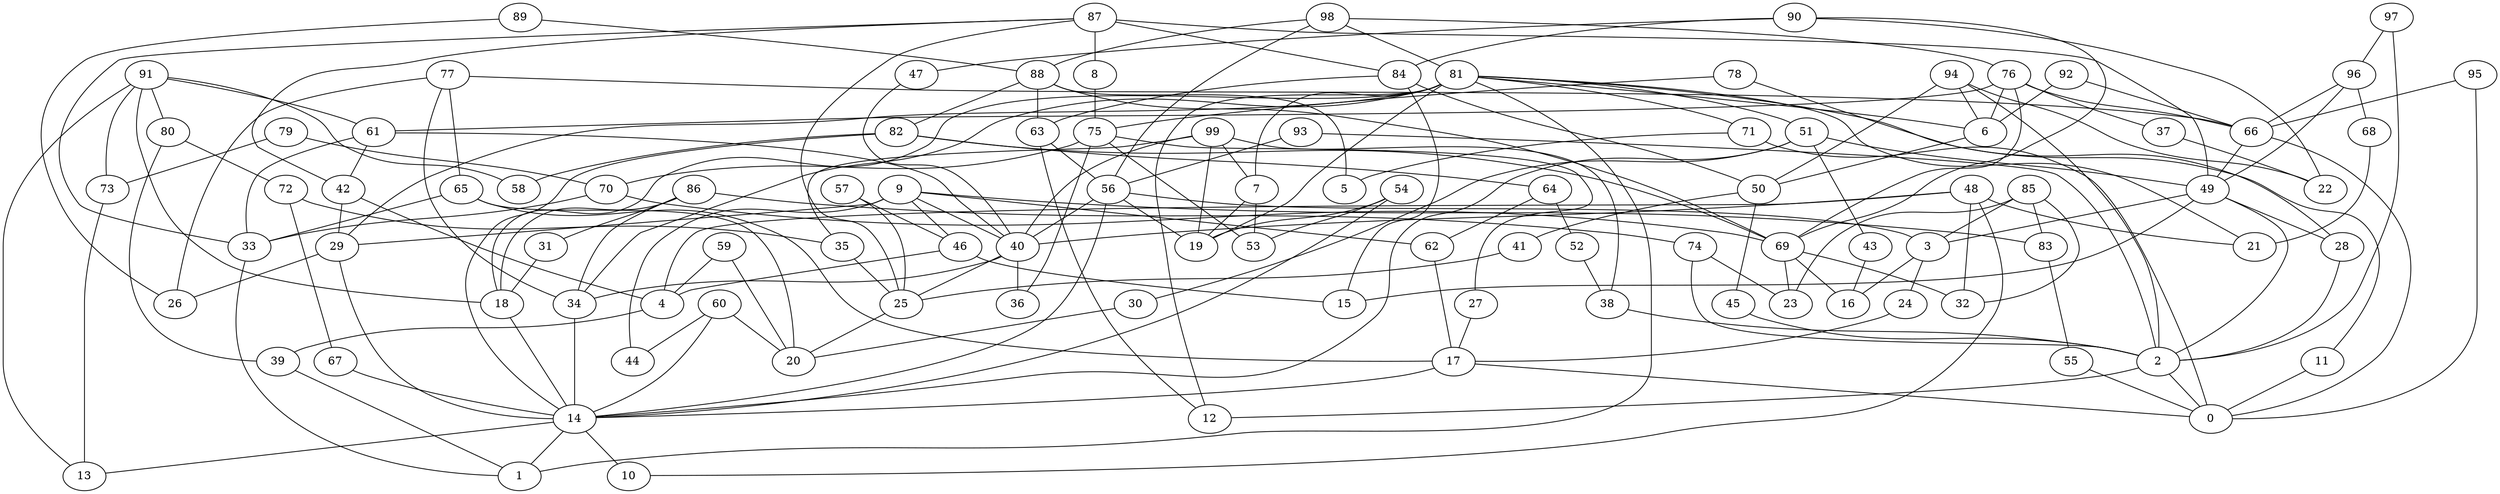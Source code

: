 digraph GG_graph {

subgraph G_graph {
edge [color = black]
"92" -> "66" [dir = none]
"92" -> "6" [dir = none]
"88" -> "5" [dir = none]
"88" -> "63" [dir = none]
"88" -> "82" [dir = none]
"88" -> "69" [dir = none]
"98" -> "56" [dir = none]
"98" -> "81" [dir = none]
"98" -> "88" [dir = none]
"98" -> "76" [dir = none]
"90" -> "22" [dir = none]
"90" -> "47" [dir = none]
"90" -> "69" [dir = none]
"90" -> "84" [dir = none]
"11" -> "0" [dir = none]
"93" -> "56" [dir = none]
"93" -> "2" [dir = none]
"91" -> "73" [dir = none]
"91" -> "13" [dir = none]
"91" -> "80" [dir = none]
"91" -> "61" [dir = none]
"91" -> "18" [dir = none]
"91" -> "58" [dir = none]
"76" -> "37" [dir = none]
"76" -> "69" [dir = none]
"76" -> "6" [dir = none]
"76" -> "66" [dir = none]
"76" -> "61" [dir = none]
"82" -> "69" [dir = none]
"82" -> "14" [dir = none]
"82" -> "58" [dir = none]
"82" -> "64" [dir = none]
"64" -> "52" [dir = none]
"64" -> "62" [dir = none]
"18" -> "14" [dir = none]
"84" -> "63" [dir = none]
"84" -> "15" [dir = none]
"84" -> "50" [dir = none]
"30" -> "20" [dir = none]
"39" -> "1" [dir = none]
"80" -> "72" [dir = none]
"80" -> "39" [dir = none]
"51" -> "30" [dir = none]
"51" -> "14" [dir = none]
"51" -> "49" [dir = none]
"51" -> "43" [dir = none]
"49" -> "28" [dir = none]
"49" -> "2" [dir = none]
"49" -> "15" [dir = none]
"49" -> "3" [dir = none]
"14" -> "1" [dir = none]
"14" -> "10" [dir = none]
"14" -> "13" [dir = none]
"34" -> "14" [dir = none]
"77" -> "66" [dir = none]
"77" -> "34" [dir = none]
"77" -> "26" [dir = none]
"77" -> "65" [dir = none]
"2" -> "12" [dir = none]
"2" -> "0" [dir = none]
"52" -> "38" [dir = none]
"63" -> "12" [dir = none]
"63" -> "56" [dir = none]
"89" -> "88" [dir = none]
"89" -> "26" [dir = none]
"71" -> "0" [dir = none]
"71" -> "5" [dir = none]
"29" -> "26" [dir = none]
"29" -> "14" [dir = none]
"99" -> "38" [dir = none]
"99" -> "40" [dir = none]
"99" -> "7" [dir = none]
"99" -> "19" [dir = none]
"99" -> "35" [dir = none]
"56" -> "3" [dir = none]
"56" -> "14" [dir = none]
"56" -> "40" [dir = none]
"56" -> "19" [dir = none]
"79" -> "70" [dir = none]
"79" -> "73" [dir = none]
"17" -> "0" [dir = none]
"17" -> "14" [dir = none]
"40" -> "36" [dir = none]
"40" -> "25" [dir = none]
"40" -> "34" [dir = none]
"28" -> "2" [dir = none]
"41" -> "25" [dir = none]
"78" -> "75" [dir = none]
"78" -> "28" [dir = none]
"25" -> "20" [dir = none]
"72" -> "67" [dir = none]
"72" -> "35" [dir = none]
"7" -> "19" [dir = none]
"7" -> "53" [dir = none]
"65" -> "33" [dir = none]
"65" -> "20" [dir = none]
"65" -> "17" [dir = none]
"87" -> "84" [dir = none]
"87" -> "49" [dir = none]
"87" -> "42" [dir = none]
"87" -> "8" [dir = none]
"87" -> "33" [dir = none]
"87" -> "25" [dir = none]
"27" -> "17" [dir = none]
"97" -> "2" [dir = none]
"97" -> "96" [dir = none]
"73" -> "13" [dir = none]
"75" -> "70" [dir = none]
"75" -> "53" [dir = none]
"75" -> "27" [dir = none]
"75" -> "36" [dir = none]
"35" -> "25" [dir = none]
"8" -> "75" [dir = none]
"83" -> "55" [dir = none]
"74" -> "2" [dir = none]
"74" -> "23" [dir = none]
"59" -> "20" [dir = none]
"59" -> "4" [dir = none]
"67" -> "14" [dir = none]
"50" -> "45" [dir = none]
"50" -> "41" [dir = none]
"47" -> "40" [dir = none]
"43" -> "16" [dir = none]
"96" -> "68" [dir = none]
"96" -> "66" [dir = none]
"96" -> "49" [dir = none]
"94" -> "50" [dir = none]
"94" -> "2" [dir = none]
"94" -> "6" [dir = none]
"94" -> "22" [dir = none]
"24" -> "17" [dir = none]
"85" -> "23" [dir = none]
"85" -> "3" [dir = none]
"85" -> "83" [dir = none]
"85" -> "32" [dir = none]
"37" -> "22" [dir = none]
"46" -> "15" [dir = none]
"46" -> "4" [dir = none]
"45" -> "2" [dir = none]
"31" -> "18" [dir = none]
"57" -> "25" [dir = none]
"57" -> "46" [dir = none]
"4" -> "39" [dir = none]
"6" -> "50" [dir = none]
"33" -> "1" [dir = none]
"70" -> "69" [dir = none]
"70" -> "33" [dir = none]
"66" -> "49" [dir = none]
"66" -> "0" [dir = none]
"69" -> "32" [dir = none]
"69" -> "23" [dir = none]
"69" -> "16" [dir = none]
"95" -> "66" [dir = none]
"95" -> "0" [dir = none]
"81" -> "29" [dir = none]
"81" -> "7" [dir = none]
"81" -> "6" [dir = none]
"81" -> "51" [dir = none]
"81" -> "1" [dir = none]
"81" -> "18" [dir = none]
"81" -> "34" [dir = none]
"81" -> "19" [dir = none]
"81" -> "11" [dir = none]
"81" -> "21" [dir = none]
"81" -> "71" [dir = none]
"81" -> "12" [dir = none]
"60" -> "14" [dir = none]
"60" -> "20" [dir = none]
"60" -> "44" [dir = none]
"86" -> "31" [dir = none]
"86" -> "74" [dir = none]
"86" -> "34" [dir = none]
"86" -> "18" [dir = none]
"68" -> "21" [dir = none]
"54" -> "53" [dir = none]
"54" -> "14" [dir = none]
"54" -> "19" [dir = none]
"9" -> "83" [dir = none]
"9" -> "62" [dir = none]
"9" -> "46" [dir = none]
"9" -> "44" [dir = none]
"9" -> "40" [dir = none]
"9" -> "29" [dir = none]
"55" -> "0" [dir = none]
"62" -> "17" [dir = none]
"3" -> "16" [dir = none]
"3" -> "24" [dir = none]
"48" -> "10" [dir = none]
"48" -> "4" [dir = none]
"48" -> "32" [dir = none]
"48" -> "40" [dir = none]
"48" -> "21" [dir = none]
"38" -> "2" [dir = none]
"61" -> "40" [dir = none]
"61" -> "33" [dir = none]
"61" -> "42" [dir = none]
"42" -> "29" [dir = none]
"42" -> "4" [dir = none]
}

}
